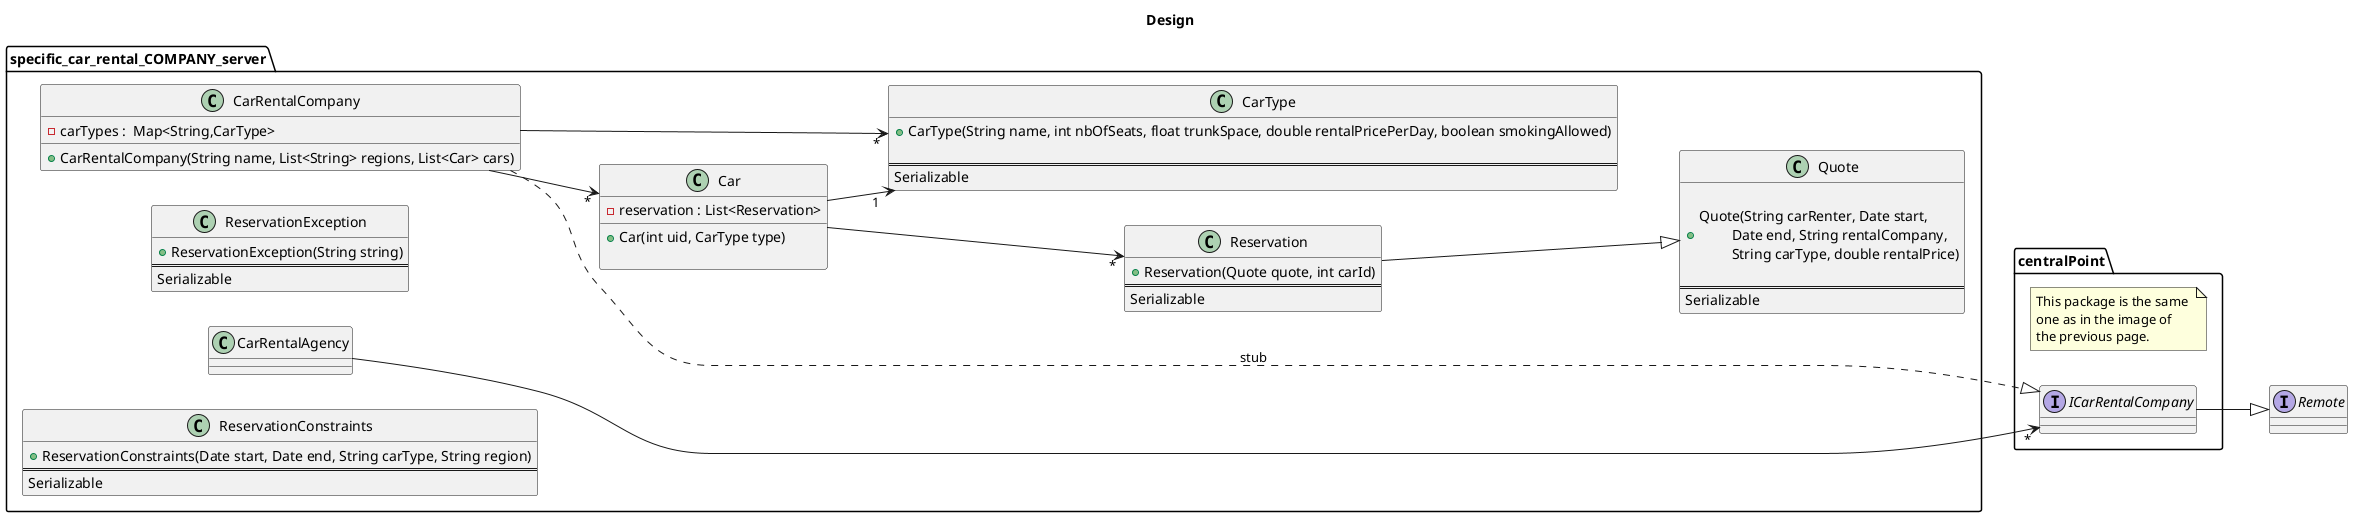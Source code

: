 @startuml
title Design

left to right direction
'top to bottom direction

' package clientside{
'     class Client {

'         + Client(String scriptFile, int localOrRemote, \n\t\t ICarRentalAgency icra, Registry registry) \n\t\t{Constructor, asks session}
        

'     }
'     Client -->"1" ICarRentalAgency
'     Client ..> ReservationSession : uses
'     Client ..> ManagerSession : uses


'     interface ManagerSession {
'         + registerCRC(String name) 
'         + unregisterCRC(String name)
        
'         + closeSession()
'     }
'     interface ReservationSession {
        
'         + closeSession()
'     }
'     interface ICarRentalAgency {
'         + reserveReservationSession(String name) : String
'         + reserveManagerSession(String name) : String
        
'     }
' }


package centralPoint{
note as N1
     This package is the same 
     one as in the image of 
     the previous page.  
end note
    ' class Registry {

    ' }
    ' Client -->"1" Registry
    ' CarRentalAgency -->"1" Registry

    interface ICarRentalCompany {
        
    }

    ' class Session {
    '     - cra : CarRentalAgency {final}
    '     __
    '     + Session(CarRentalAgency cra, String name)
    '     # pushToRegistry() {abstract}
        
    '     + closeSession()
    ' }
    ' Session -->"1" CarRentalAgency

    ' class ReservationSessionBean {
    '     - quotes : List<Quotes>
    '     __
    '     + ReservationSessionBean(CarRentalAgency cra, String name)

    '     # pushToRegistry() {Override}
    ' }
    ' ReservationSessionBean --|> Session
    ' ReservationSessionBean ..|> ReservationSession : stub
    ' interface ReservationSession





    ' class ManagerSessionBean {
    '     + ManagerSessionBean(CarRentalAgency cra, String name)

    '     # pushToRegistry() {Override}

    '     + registerCRC(String name) 
    '     + unregisterCRC(String name)
        
    ' }
    ' ManagerSessionBean --|> Session
    ' ManagerSessionBean ..|> ManagerSession : stub


    ' class CarRentalAgency {
    '     - registry : Registry {final}
    '     - companies : Map<String, ICarRentalCompany>
    '     __
    '     + getRegistry() : Registry
    '     + registerCRC(String name) 
    '     + unregisterCRC(String name)
    '     - addCompany(String name, ICarRentalCompany company)
    '     - removeCompany(String name)

    ' }

    ' CarRentalAgency ..|> ICarRentalAgency : stub

    ' interface ICarRentalAgency {
    ' }

}

package specific_car_rental_COMPANY_server {

    
    CarRentalAgency ---->"*" ICarRentalCompany

    class Car {
        - reservation : List<Reservation>
        __
        + Car(int uid, CarType type)
        
    }
    Car -->"*" Reservation
    Car -->"1" CarType

    class Reservation {
        + Reservation(Quote quote, int carId)
        ==
        Serializable
    }
    Reservation --|> Quote

    class Quote {
        
        + Quote(String carRenter, Date start, \n\t Date end, String rentalCompany, \n\t String carType, double rentalPrice)
    
        ==
        Serializable
    }


    class CarType {
        + CarType(String name, int nbOfSeats, float trunkSpace, double rentalPricePerDay, boolean smokingAllowed)
        
        ==
        Serializable
    }

    class ReservationException {
        + ReservationException(String string)
        ==
        Serializable
    }

    class CarRentalCompany {
        - carTypes :  Map<String,CarType>
        
        + CarRentalCompany(String name, List<String> regions, List<Car> cars)
    }
    CarRentalCompany .....|> ICarRentalCompany : stub
    CarRentalCompany -->"*" Car
    CarRentalCompany -->"*" CarType



    class ReservationConstraints {
        + ReservationConstraints(Date start, Date end, String carType, String region)
        ==
        Serializable
    }
}



interface Remote
'ICarRentalAgency --|> Remote
ICarRentalCompany --|> Remote
'ManagerSession --|> Remote
'ReservationSession --|> Remote


@enduml